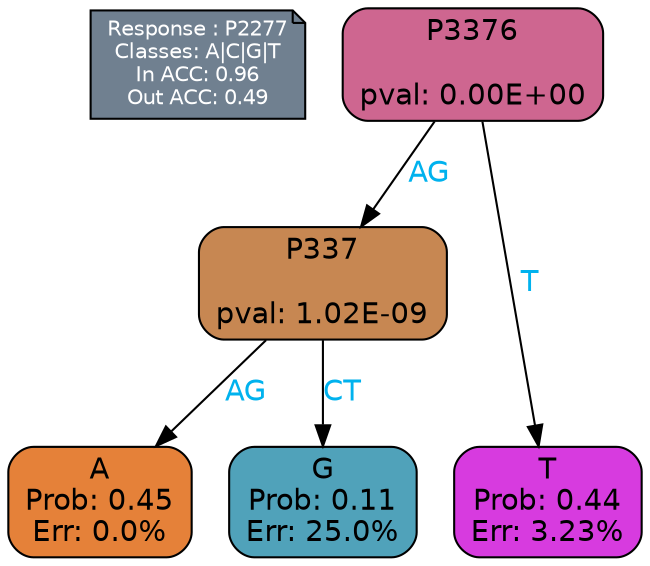 digraph Tree {
node [shape=box, style="filled, rounded", color="black", fontname=helvetica] ;
graph [ranksep=equally, splines=polylines, bgcolor=transparent, dpi=600] ;
edge [fontname=helvetica] ;
LEGEND [label="Response : P2277
Classes: A|C|G|T
In ACC: 0.96
Out ACC: 0.49
",shape=note,align=left,style=filled,fillcolor="slategray",fontcolor="white",fontsize=10];1 [label="P3376

pval: 0.00E+00", fillcolor="#ce6690"] ;
2 [label="P337

pval: 1.02E-09", fillcolor="#c78752"] ;
3 [label="A
Prob: 0.45
Err: 0.0%", fillcolor="#e58139"] ;
4 [label="G
Prob: 0.11
Err: 25.0%", fillcolor="#50a2ba"] ;
5 [label="T
Prob: 0.44
Err: 3.23%", fillcolor="#d73bdf"] ;
1 -> 2 [label="AG",fontcolor=deepskyblue2] ;
1 -> 5 [label="T",fontcolor=deepskyblue2] ;
2 -> 3 [label="AG",fontcolor=deepskyblue2] ;
2 -> 4 [label="CT",fontcolor=deepskyblue2] ;
{rank = same; 3;4;5;}{rank = same; LEGEND;1;}}